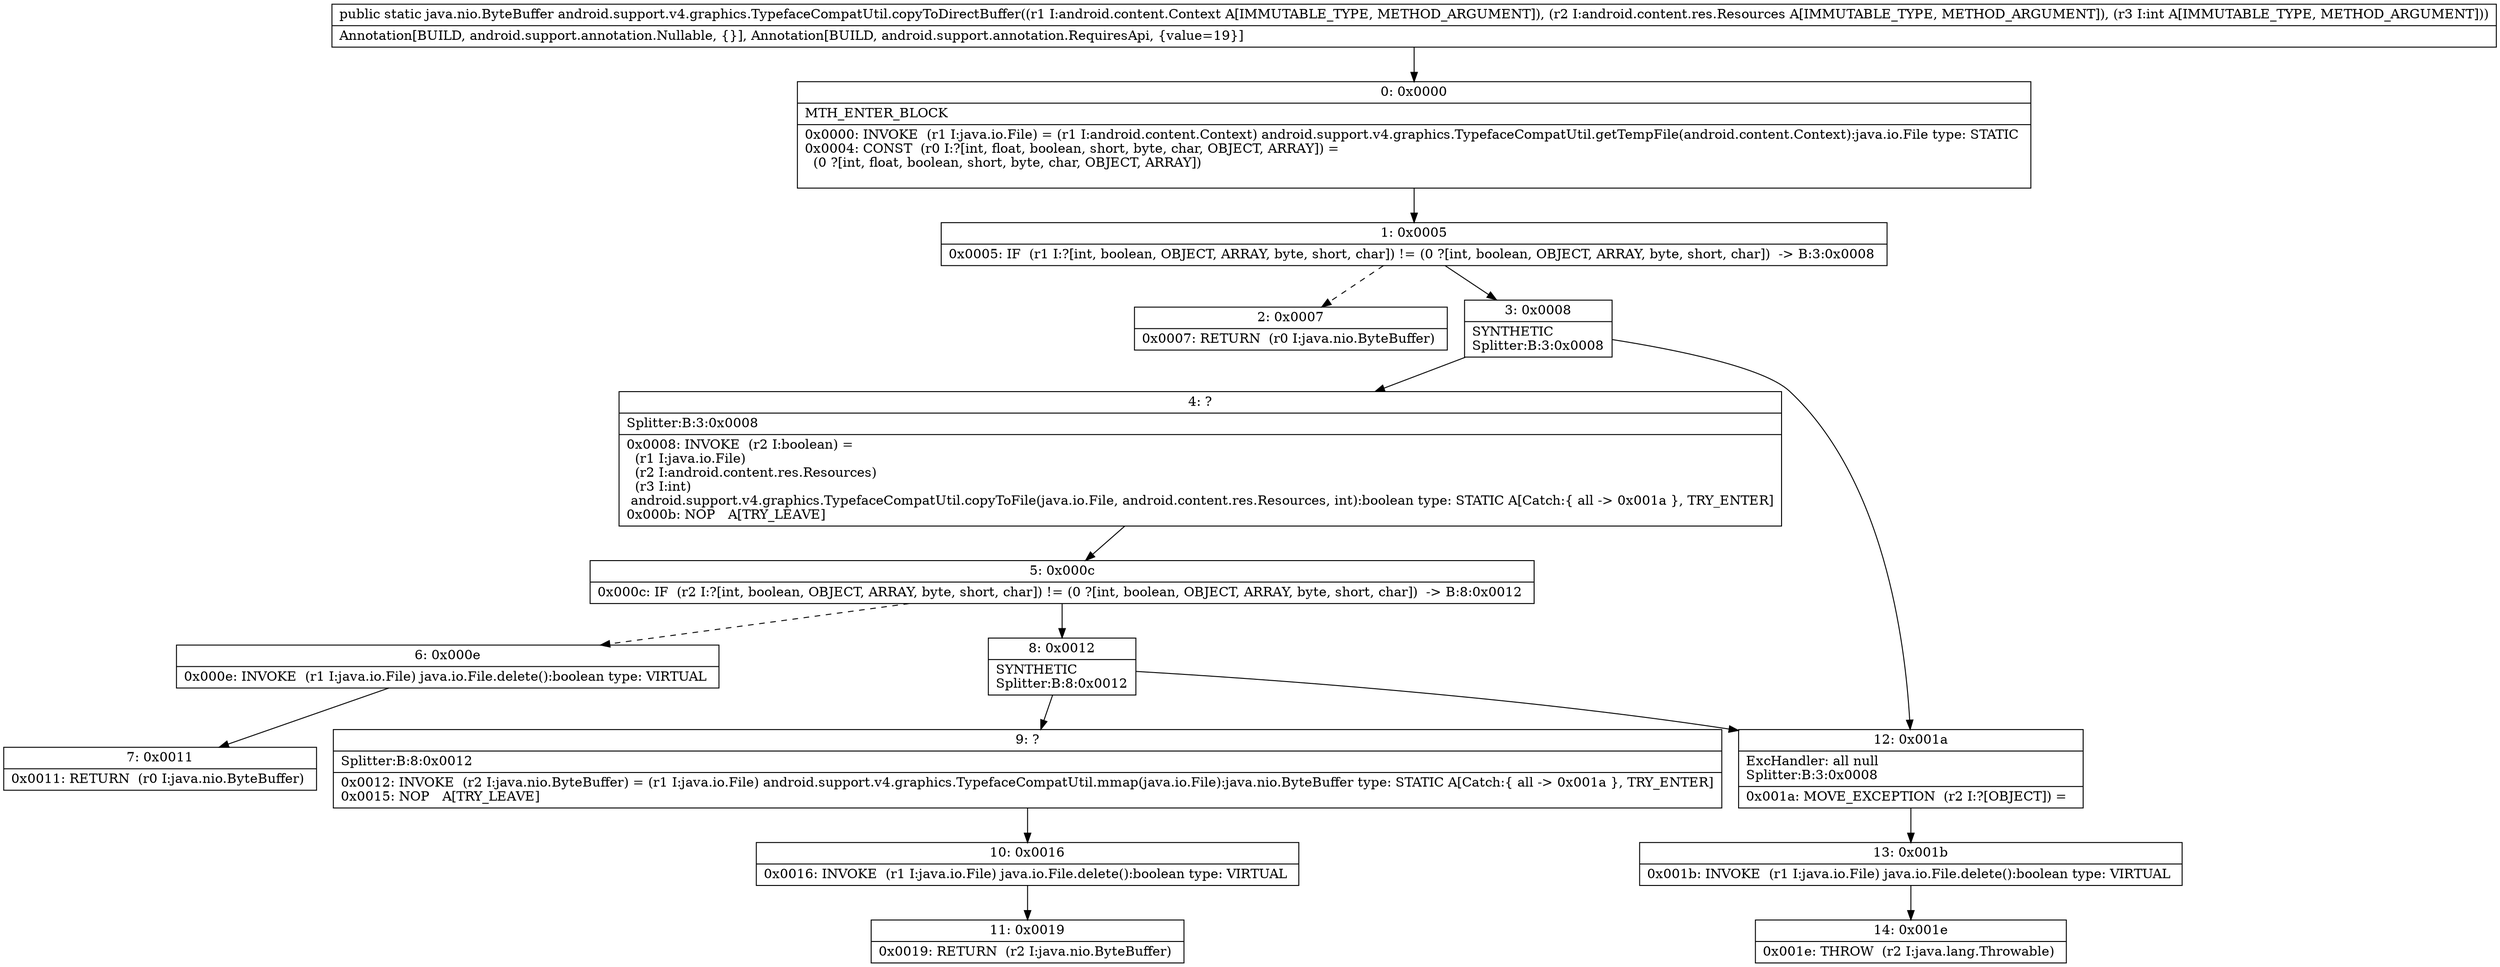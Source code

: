 digraph "CFG forandroid.support.v4.graphics.TypefaceCompatUtil.copyToDirectBuffer(Landroid\/content\/Context;Landroid\/content\/res\/Resources;I)Ljava\/nio\/ByteBuffer;" {
Node_0 [shape=record,label="{0\:\ 0x0000|MTH_ENTER_BLOCK\l|0x0000: INVOKE  (r1 I:java.io.File) = (r1 I:android.content.Context) android.support.v4.graphics.TypefaceCompatUtil.getTempFile(android.content.Context):java.io.File type: STATIC \l0x0004: CONST  (r0 I:?[int, float, boolean, short, byte, char, OBJECT, ARRAY]) = \l  (0 ?[int, float, boolean, short, byte, char, OBJECT, ARRAY])\l \l}"];
Node_1 [shape=record,label="{1\:\ 0x0005|0x0005: IF  (r1 I:?[int, boolean, OBJECT, ARRAY, byte, short, char]) != (0 ?[int, boolean, OBJECT, ARRAY, byte, short, char])  \-\> B:3:0x0008 \l}"];
Node_2 [shape=record,label="{2\:\ 0x0007|0x0007: RETURN  (r0 I:java.nio.ByteBuffer) \l}"];
Node_3 [shape=record,label="{3\:\ 0x0008|SYNTHETIC\lSplitter:B:3:0x0008\l}"];
Node_4 [shape=record,label="{4\:\ ?|Splitter:B:3:0x0008\l|0x0008: INVOKE  (r2 I:boolean) = \l  (r1 I:java.io.File)\l  (r2 I:android.content.res.Resources)\l  (r3 I:int)\l android.support.v4.graphics.TypefaceCompatUtil.copyToFile(java.io.File, android.content.res.Resources, int):boolean type: STATIC A[Catch:\{ all \-\> 0x001a \}, TRY_ENTER]\l0x000b: NOP   A[TRY_LEAVE]\l}"];
Node_5 [shape=record,label="{5\:\ 0x000c|0x000c: IF  (r2 I:?[int, boolean, OBJECT, ARRAY, byte, short, char]) != (0 ?[int, boolean, OBJECT, ARRAY, byte, short, char])  \-\> B:8:0x0012 \l}"];
Node_6 [shape=record,label="{6\:\ 0x000e|0x000e: INVOKE  (r1 I:java.io.File) java.io.File.delete():boolean type: VIRTUAL \l}"];
Node_7 [shape=record,label="{7\:\ 0x0011|0x0011: RETURN  (r0 I:java.nio.ByteBuffer) \l}"];
Node_8 [shape=record,label="{8\:\ 0x0012|SYNTHETIC\lSplitter:B:8:0x0012\l}"];
Node_9 [shape=record,label="{9\:\ ?|Splitter:B:8:0x0012\l|0x0012: INVOKE  (r2 I:java.nio.ByteBuffer) = (r1 I:java.io.File) android.support.v4.graphics.TypefaceCompatUtil.mmap(java.io.File):java.nio.ByteBuffer type: STATIC A[Catch:\{ all \-\> 0x001a \}, TRY_ENTER]\l0x0015: NOP   A[TRY_LEAVE]\l}"];
Node_10 [shape=record,label="{10\:\ 0x0016|0x0016: INVOKE  (r1 I:java.io.File) java.io.File.delete():boolean type: VIRTUAL \l}"];
Node_11 [shape=record,label="{11\:\ 0x0019|0x0019: RETURN  (r2 I:java.nio.ByteBuffer) \l}"];
Node_12 [shape=record,label="{12\:\ 0x001a|ExcHandler: all null\lSplitter:B:3:0x0008\l|0x001a: MOVE_EXCEPTION  (r2 I:?[OBJECT]) =  \l}"];
Node_13 [shape=record,label="{13\:\ 0x001b|0x001b: INVOKE  (r1 I:java.io.File) java.io.File.delete():boolean type: VIRTUAL \l}"];
Node_14 [shape=record,label="{14\:\ 0x001e|0x001e: THROW  (r2 I:java.lang.Throwable) \l}"];
MethodNode[shape=record,label="{public static java.nio.ByteBuffer android.support.v4.graphics.TypefaceCompatUtil.copyToDirectBuffer((r1 I:android.content.Context A[IMMUTABLE_TYPE, METHOD_ARGUMENT]), (r2 I:android.content.res.Resources A[IMMUTABLE_TYPE, METHOD_ARGUMENT]), (r3 I:int A[IMMUTABLE_TYPE, METHOD_ARGUMENT]))  | Annotation[BUILD, android.support.annotation.Nullable, \{\}], Annotation[BUILD, android.support.annotation.RequiresApi, \{value=19\}]\l}"];
MethodNode -> Node_0;
Node_0 -> Node_1;
Node_1 -> Node_2[style=dashed];
Node_1 -> Node_3;
Node_3 -> Node_4;
Node_3 -> Node_12;
Node_4 -> Node_5;
Node_5 -> Node_6[style=dashed];
Node_5 -> Node_8;
Node_6 -> Node_7;
Node_8 -> Node_9;
Node_8 -> Node_12;
Node_9 -> Node_10;
Node_10 -> Node_11;
Node_12 -> Node_13;
Node_13 -> Node_14;
}

